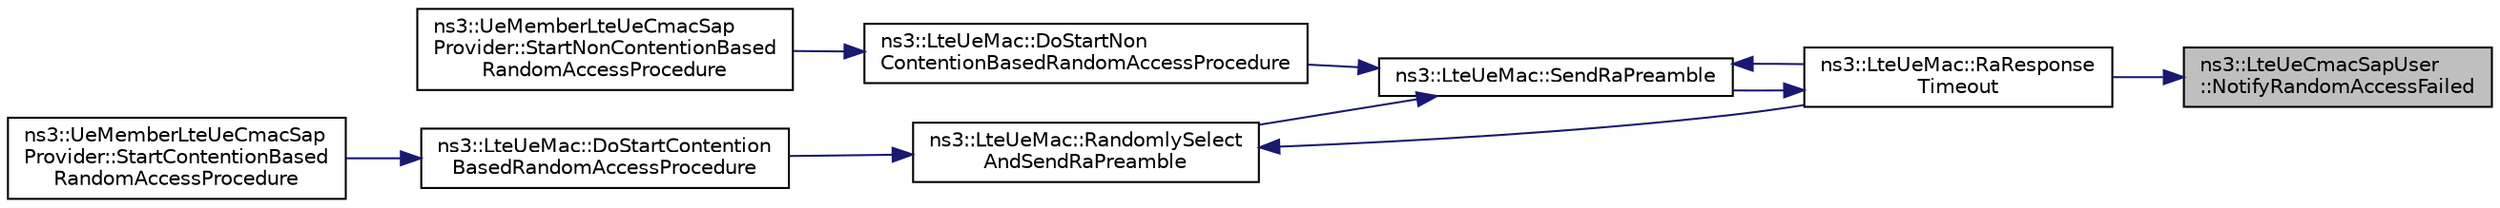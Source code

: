 digraph "ns3::LteUeCmacSapUser::NotifyRandomAccessFailed"
{
 // LATEX_PDF_SIZE
  edge [fontname="Helvetica",fontsize="10",labelfontname="Helvetica",labelfontsize="10"];
  node [fontname="Helvetica",fontsize="10",shape=record];
  rankdir="RL";
  Node1 [label="ns3::LteUeCmacSapUser\l::NotifyRandomAccessFailed",height=0.2,width=0.4,color="black", fillcolor="grey75", style="filled", fontcolor="black",tooltip="Notify the RRC that the MAC Random Access procedure failed."];
  Node1 -> Node2 [dir="back",color="midnightblue",fontsize="10",style="solid",fontname="Helvetica"];
  Node2 [label="ns3::LteUeMac::RaResponse\lTimeout",height=0.2,width=0.4,color="black", fillcolor="white", style="filled",URL="$classns3_1_1_lte_ue_mac.html#a19488a21b439bf9eb830ccb2fdee32a4",tooltip="RA response timeout function."];
  Node2 -> Node3 [dir="back",color="midnightblue",fontsize="10",style="solid",fontname="Helvetica"];
  Node3 [label="ns3::LteUeMac::SendRaPreamble",height=0.2,width=0.4,color="black", fillcolor="white", style="filled",URL="$classns3_1_1_lte_ue_mac.html#af12f81d4d148f3f592f428311eac6d52",tooltip="Send RA preamble function."];
  Node3 -> Node4 [dir="back",color="midnightblue",fontsize="10",style="solid",fontname="Helvetica"];
  Node4 [label="ns3::LteUeMac::DoStartNon\lContentionBasedRandomAccessProcedure",height=0.2,width=0.4,color="black", fillcolor="white", style="filled",URL="$classns3_1_1_lte_ue_mac.html#ace6376d23fe64780db0d61956ff123d6",tooltip="Start non contention based random access procedure function."];
  Node4 -> Node5 [dir="back",color="midnightblue",fontsize="10",style="solid",fontname="Helvetica"];
  Node5 [label="ns3::UeMemberLteUeCmacSap\lProvider::StartNonContentionBased\lRandomAccessProcedure",height=0.2,width=0.4,color="black", fillcolor="white", style="filled",URL="$classns3_1_1_ue_member_lte_ue_cmac_sap_provider.html#ac9faae2f29511fa9f063fb7c45a7846b",tooltip="tell the MAC to start a non-contention-based random access procedure, e.g., as a consequence of hando..."];
  Node3 -> Node6 [dir="back",color="midnightblue",fontsize="10",style="solid",fontname="Helvetica"];
  Node6 [label="ns3::LteUeMac::RandomlySelect\lAndSendRaPreamble",height=0.2,width=0.4,color="black", fillcolor="white", style="filled",URL="$classns3_1_1_lte_ue_mac.html#adde9572bc280b188a467be8868a87f14",tooltip="Randomly select and send RA preamble function."];
  Node6 -> Node7 [dir="back",color="midnightblue",fontsize="10",style="solid",fontname="Helvetica"];
  Node7 [label="ns3::LteUeMac::DoStartContention\lBasedRandomAccessProcedure",height=0.2,width=0.4,color="black", fillcolor="white", style="filled",URL="$classns3_1_1_lte_ue_mac.html#ae024404f1a77f77585df4536772f778c",tooltip="Start contention based random access procedure function."];
  Node7 -> Node8 [dir="back",color="midnightblue",fontsize="10",style="solid",fontname="Helvetica"];
  Node8 [label="ns3::UeMemberLteUeCmacSap\lProvider::StartContentionBased\lRandomAccessProcedure",height=0.2,width=0.4,color="black", fillcolor="white", style="filled",URL="$classns3_1_1_ue_member_lte_ue_cmac_sap_provider.html#a6208f805f186807f4696669db0a428ee",tooltip="tell the MAC to start a contention-based random access procedure, e.g., to perform RRC connection est..."];
  Node6 -> Node2 [dir="back",color="midnightblue",fontsize="10",style="solid",fontname="Helvetica"];
  Node3 -> Node2 [dir="back",color="midnightblue",fontsize="10",style="solid",fontname="Helvetica"];
}
